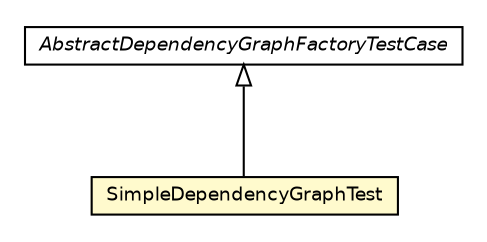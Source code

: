 #!/usr/local/bin/dot
#
# Class diagram 
# Generated by UmlGraph version 4.6 (http://www.spinellis.gr/sw/umlgraph)
#

digraph G {
	edge [fontname="Helvetica",fontsize=10,labelfontname="Helvetica",labelfontsize=10];
	node [fontname="Helvetica",fontsize=10,shape=plaintext];
	// org.apache.maven.archiva.dependency.graph.SimpleDependencyGraphTest
	c36887 [label=<<table border="0" cellborder="1" cellspacing="0" cellpadding="2" port="p" bgcolor="lemonChiffon" href="./SimpleDependencyGraphTest.html">
		<tr><td><table border="0" cellspacing="0" cellpadding="1">
			<tr><td> SimpleDependencyGraphTest </td></tr>
		</table></td></tr>
		</table>>, fontname="Helvetica", fontcolor="black", fontsize=9.0];
	// org.apache.maven.archiva.dependency.graph.AbstractDependencyGraphFactoryTestCase
	c36905 [label=<<table border="0" cellborder="1" cellspacing="0" cellpadding="2" port="p" href="./AbstractDependencyGraphFactoryTestCase.html">
		<tr><td><table border="0" cellspacing="0" cellpadding="1">
			<tr><td><font face="Helvetica-Oblique"> AbstractDependencyGraphFactoryTestCase </font></td></tr>
		</table></td></tr>
		</table>>, fontname="Helvetica", fontcolor="black", fontsize=9.0];
	//org.apache.maven.archiva.dependency.graph.SimpleDependencyGraphTest extends org.apache.maven.archiva.dependency.graph.AbstractDependencyGraphFactoryTestCase
	c36905:p -> c36887:p [dir=back,arrowtail=empty];
}

